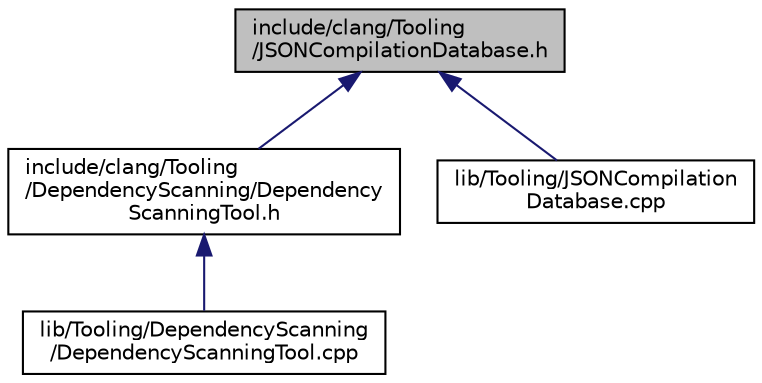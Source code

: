 digraph "include/clang/Tooling/JSONCompilationDatabase.h"
{
 // LATEX_PDF_SIZE
  bgcolor="transparent";
  edge [fontname="Helvetica",fontsize="10",labelfontname="Helvetica",labelfontsize="10"];
  node [fontname="Helvetica",fontsize="10",shape=record];
  Node1 [label="include/clang/Tooling\l/JSONCompilationDatabase.h",height=0.2,width=0.4,color="black", fillcolor="grey75", style="filled", fontcolor="black",tooltip=" "];
  Node1 -> Node2 [dir="back",color="midnightblue",fontsize="10",style="solid",fontname="Helvetica"];
  Node2 [label="include/clang/Tooling\l/DependencyScanning/Dependency\lScanningTool.h",height=0.2,width=0.4,color="black",URL="$DependencyScanningTool_8h.html",tooltip=" "];
  Node2 -> Node3 [dir="back",color="midnightblue",fontsize="10",style="solid",fontname="Helvetica"];
  Node3 [label="lib/Tooling/DependencyScanning\l/DependencyScanningTool.cpp",height=0.2,width=0.4,color="black",URL="$DependencyScanningTool_8cpp.html",tooltip=" "];
  Node1 -> Node4 [dir="back",color="midnightblue",fontsize="10",style="solid",fontname="Helvetica"];
  Node4 [label="lib/Tooling/JSONCompilation\lDatabase.cpp",height=0.2,width=0.4,color="black",URL="$JSONCompilationDatabase_8cpp.html",tooltip=" "];
}
